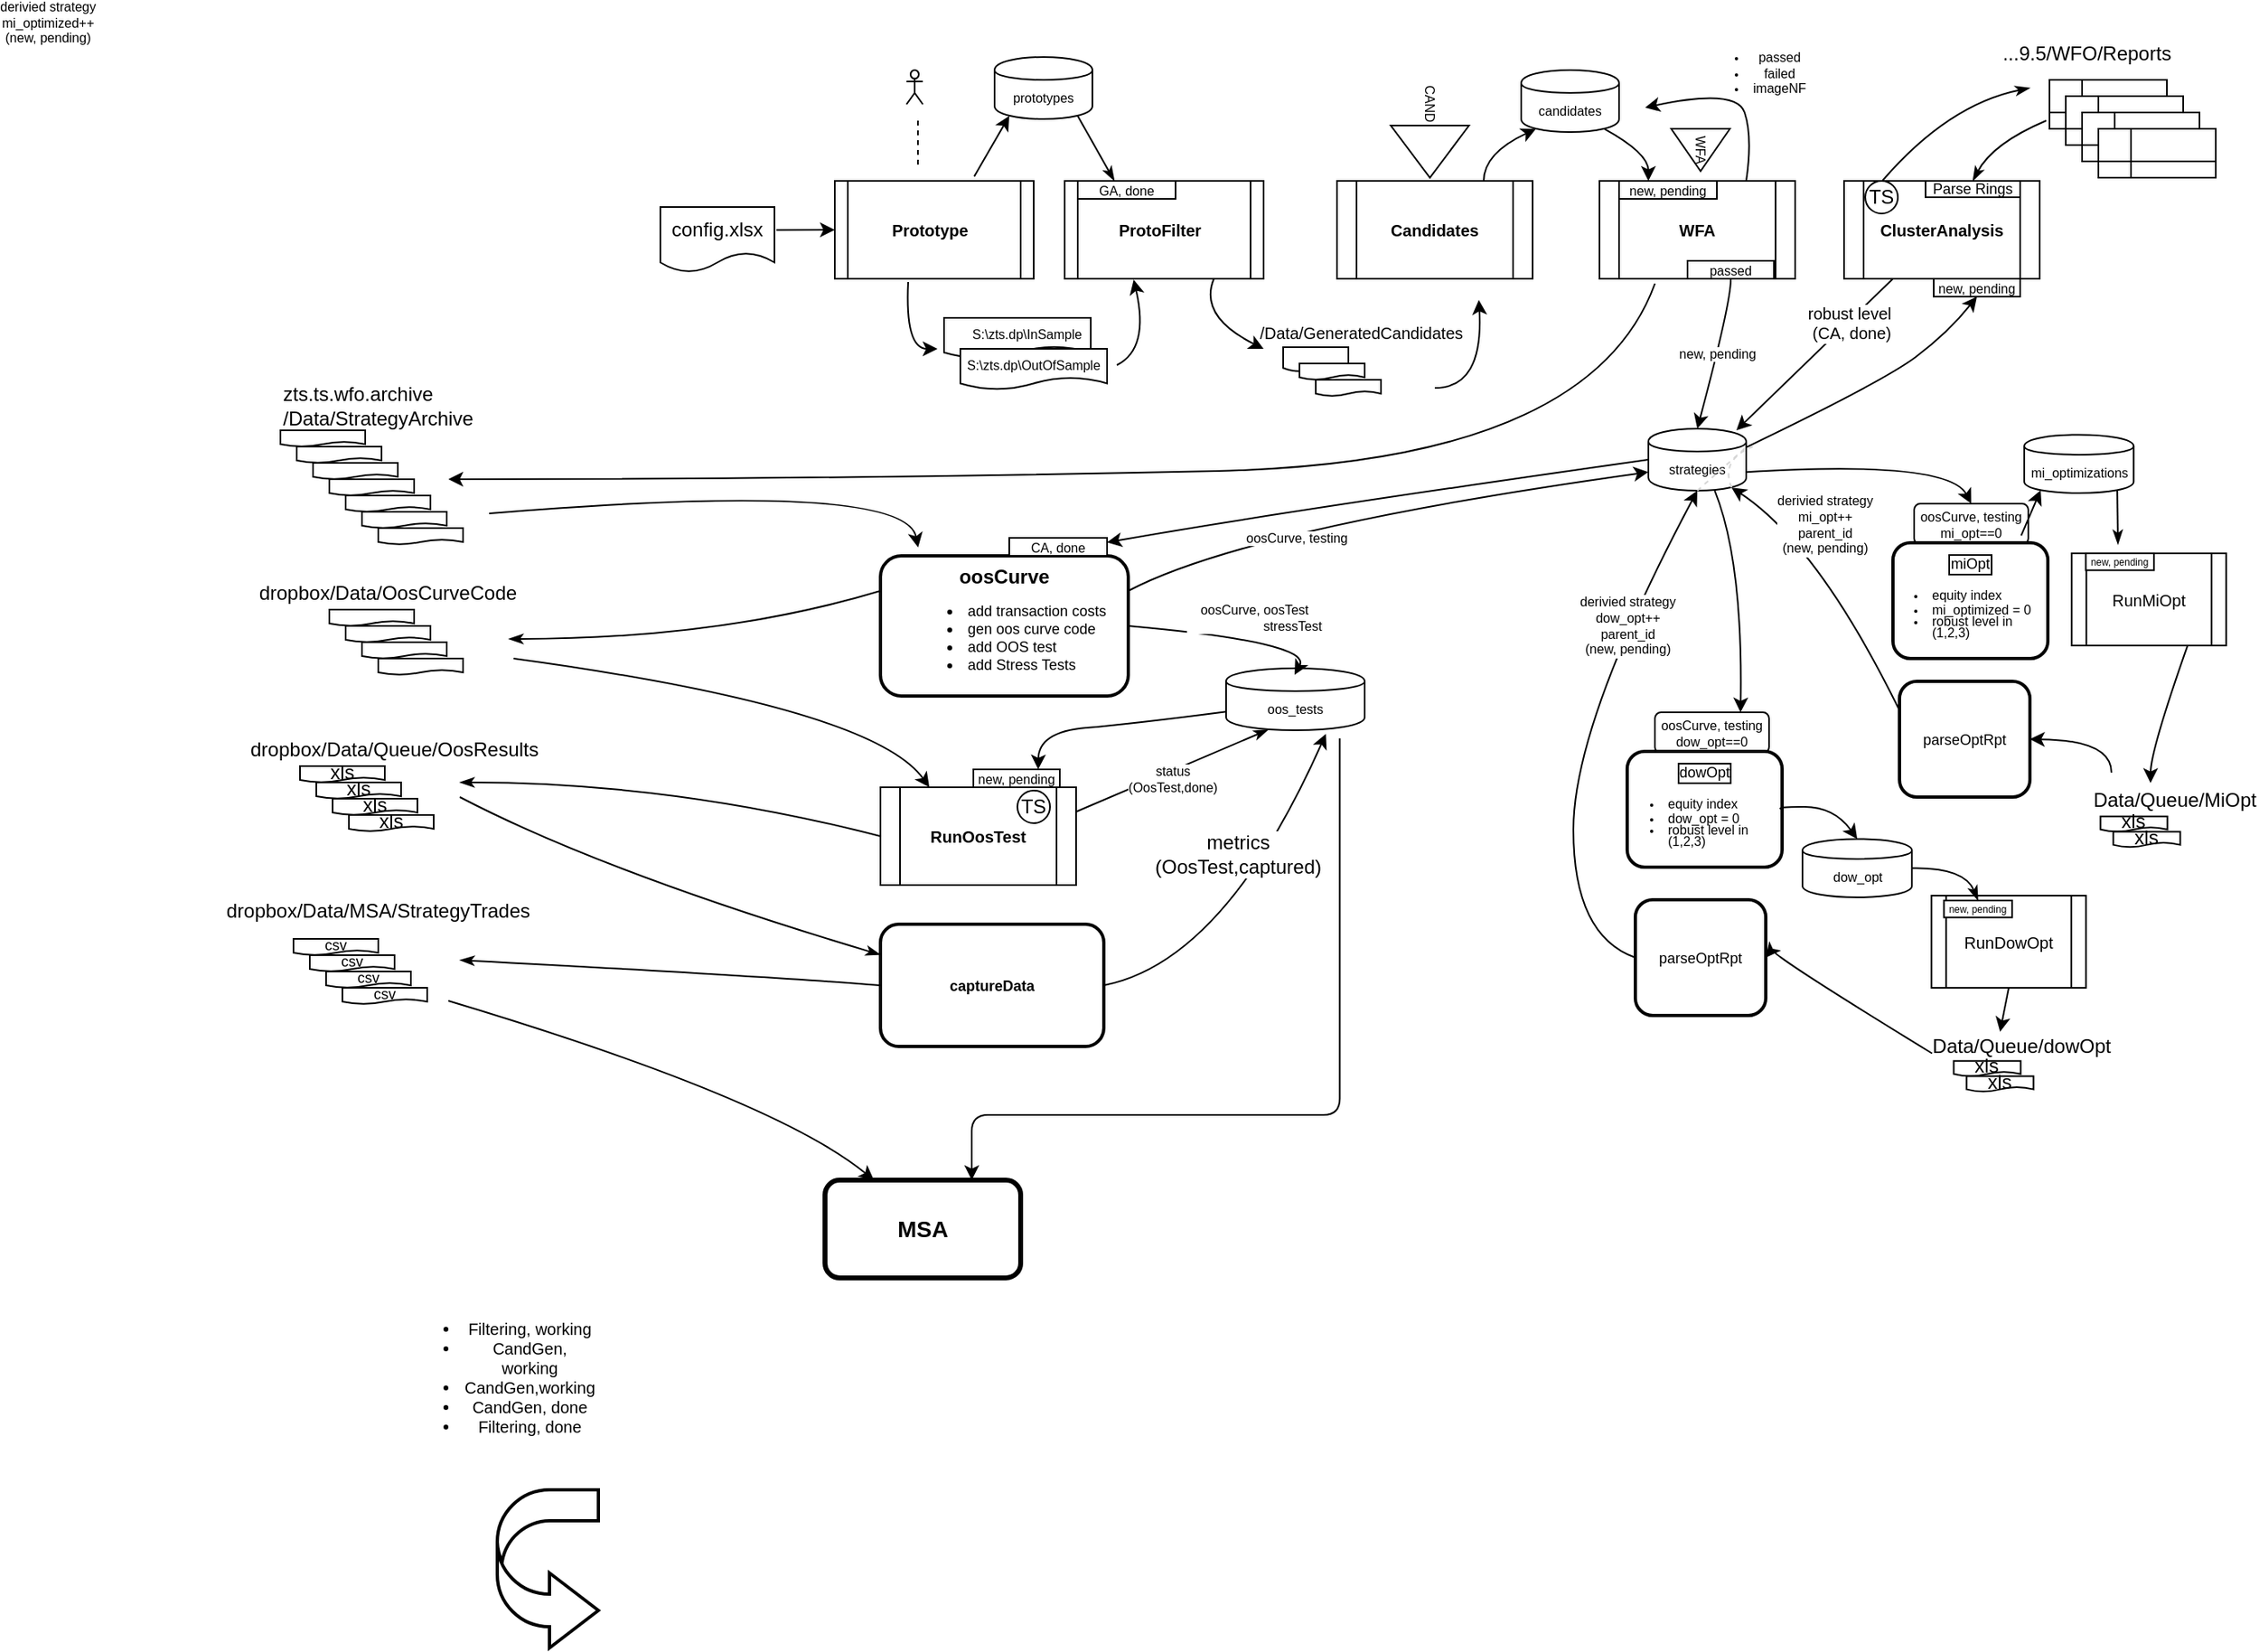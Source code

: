 <mxGraphModel dx="1964" dy="1485" grid="1" gridSize="10" guides="1" tooltips="1" connect="1" arrows="1" fold="1" page="1" pageScale="1" pageWidth="1100" pageHeight="850" background="#ffffff"><root><mxCell id="0"/><mxCell id="1" parent="0"/><mxCell id="248" value="oosCurve, testing&lt;div&gt;mi_opt==0&lt;/div&gt;" style="rounded=1;whiteSpace=wrap;html=1;fontSize=8;" parent="1" vertex="1"><mxGeometry x="899" y="295" width="70" height="25" as="geometry"/></mxCell><mxCell id="247" value="oosCurve, testing&lt;div&gt;dow_opt==0&lt;/div&gt;" style="rounded=1;whiteSpace=wrap;html=1;fontSize=8;" parent="1" vertex="1"><mxGeometry x="740" y="423" width="70" height="25" as="geometry"/></mxCell><mxCell id="218" value="dowOpt" style="rounded=1;whiteSpace=wrap;html=1;fontSize=9;spacingLeft=0;strokeWidth=2;verticalAlign=top;labelBorderColor=#000000;" parent="1" vertex="1"><mxGeometry x="723" y="447" width="95" height="71" as="geometry"/></mxCell><mxCell id="2" value="config.xlsx" style="shape=document;whiteSpace=wrap;html=1;boundedLbl=1;" parent="1" vertex="1"><mxGeometry x="130" y="113" width="70" height="40" as="geometry"/></mxCell><mxCell id="4" value="" style="endArrow=classic;startArrow=none;html=1;exitX=1.017;exitY=0.353;exitPerimeter=0;entryX=0;entryY=0.5;startFill=0;" parent="1" source="2" target="158" edge="1"><mxGeometry width="50" height="50" relative="1" as="geometry"><mxPoint x="139" y="148" as="sourcePoint"/><mxPoint x="247" y="117" as="targetPoint"/></mxGeometry></mxCell><mxCell id="7" value="&lt;span&gt;&lt;b&gt;ProtoFilter&lt;/b&gt;&lt;/span&gt;&lt;br&gt;" style="shape=process;whiteSpace=wrap;html=1;size=0.068;fontSize=10;spacing=2;spacingLeft=-7;" parent="1" vertex="1"><mxGeometry x="378" y="97" width="122" height="60" as="geometry"/></mxCell><mxCell id="9" value="" style="shape=document;whiteSpace=wrap;html=1;boundedLbl=1;" parent="1" vertex="1"><mxGeometry x="512" y="199" width="40" height="15" as="geometry"/></mxCell><mxCell id="10" value="" style="shape=document;whiteSpace=wrap;html=1;boundedLbl=1;" parent="1" vertex="1"><mxGeometry x="522" y="209" width="40" height="10" as="geometry"/></mxCell><mxCell id="11" value="" style="shape=document;whiteSpace=wrap;html=1;boundedLbl=1;" parent="1" vertex="1"><mxGeometry x="532" y="219" width="40" height="10" as="geometry"/></mxCell><mxCell id="15" value="&lt;b&gt;Candidates&lt;/b&gt;" style="shape=process;whiteSpace=wrap;html=1;fontSize=10;" parent="1" vertex="1"><mxGeometry x="545" y="97" width="120" height="60" as="geometry"/></mxCell><mxCell id="19" value="&lt;b&gt;WFA&lt;/b&gt;" style="shape=process;whiteSpace=wrap;html=1;fontSize=10;" parent="1" vertex="1"><mxGeometry x="706" y="97" width="120" height="60" as="geometry"/></mxCell><mxCell id="31" value="&lt;b&gt;ClusterAnalysis&lt;/b&gt;" style="shape=process;whiteSpace=wrap;html=1;fontSize=10;" parent="1" vertex="1"><mxGeometry x="856" y="97" width="120" height="60" as="geometry"/></mxCell><mxCell id="34" value="" style="curved=1;endArrow=classic;html=1;fontSize=10;exitX=0.25;exitY=1;verticalAlign=top;labelPosition=center;verticalLabelPosition=bottom;align=center;" parent="1" source="31" edge="1"><mxGeometry width="50" height="50" relative="1" as="geometry"><mxPoint x="470" y="460" as="sourcePoint"/><mxPoint x="790" y="250" as="targetPoint"/><Array as="points"/></mxGeometry></mxCell><mxCell id="35" value="robust level&lt;div&gt;(CA, done)&lt;/div&gt;" style="text;html=1;resizable=0;points=[];align=right;verticalAlign=bottom;labelBackgroundColor=#ffffff;fontSize=10;labelPosition=left;verticalLabelPosition=top;" parent="34" vertex="1" connectable="0"><mxGeometry x="-0.067" y="11" relative="1" as="geometry"><mxPoint x="37" y="-10" as="offset"/></mxGeometry></mxCell><mxCell id="40" value="&lt;div style=&quot;text-align: left&quot;&gt;&lt;span&gt;zts.ts.wfo.archive&lt;/span&gt;&lt;/div&gt;&lt;div style=&quot;text-align: left&quot;&gt;/Data/StrategyArchive&lt;/div&gt;" style="text;html=1;strokeColor=none;fillColor=none;align=center;verticalAlign=middle;whiteSpace=wrap;rounded=0;" parent="1" vertex="1"><mxGeometry x="-63" y="225" width="40" height="20" as="geometry"/></mxCell><mxCell id="41" value="" style="shape=document;whiteSpace=wrap;html=1;boundedLbl=1;" parent="1" vertex="1"><mxGeometry x="-103" y="250" width="52" height="10" as="geometry"/></mxCell><mxCell id="42" value="" style="shape=document;whiteSpace=wrap;html=1;boundedLbl=1;" parent="1" vertex="1"><mxGeometry x="-93" y="260" width="52" height="10" as="geometry"/></mxCell><mxCell id="43" value="" style="shape=document;whiteSpace=wrap;html=1;boundedLbl=1;" parent="1" vertex="1"><mxGeometry x="-83" y="270" width="52" height="10" as="geometry"/></mxCell><mxCell id="44" value="" style="shape=document;whiteSpace=wrap;html=1;boundedLbl=1;" parent="1" vertex="1"><mxGeometry x="-73" y="280" width="52" height="10" as="geometry"/></mxCell><mxCell id="45" value="" style="shape=document;whiteSpace=wrap;html=1;boundedLbl=1;" parent="1" vertex="1"><mxGeometry x="-63" y="290" width="52" height="10" as="geometry"/></mxCell><mxCell id="46" value="" style="shape=document;whiteSpace=wrap;html=1;boundedLbl=1;" parent="1" vertex="1"><mxGeometry x="-53" y="300" width="52" height="10" as="geometry"/></mxCell><mxCell id="47" value="" style="shape=document;whiteSpace=wrap;html=1;boundedLbl=1;" parent="1" vertex="1"><mxGeometry x="-43" y="310" width="52" height="10" as="geometry"/></mxCell><mxCell id="52" value="TS" style="ellipse;whiteSpace=wrap;html=1;aspect=fixed;" parent="1" vertex="1"><mxGeometry x="869" y="97" width="20" height="20" as="geometry"/></mxCell><mxCell id="53" value="...9.5/WFO/Reports" style="text;html=1;strokeColor=none;fillColor=none;align=center;verticalAlign=middle;whiteSpace=wrap;rounded=0;" parent="1" vertex="1"><mxGeometry x="985" y="9" width="40" height="20" as="geometry"/></mxCell><mxCell id="54" value="" style="shape=internalStorage;whiteSpace=wrap;html=1;" parent="1" vertex="1"><mxGeometry x="982" y="35" width="72" height="30" as="geometry"/></mxCell><mxCell id="55" value="" style="shape=internalStorage;whiteSpace=wrap;html=1;" parent="1" vertex="1"><mxGeometry x="992" y="45" width="72" height="30" as="geometry"/></mxCell><mxCell id="56" value="" style="shape=internalStorage;whiteSpace=wrap;html=1;" parent="1" vertex="1"><mxGeometry x="1002" y="55" width="72" height="30" as="geometry"/></mxCell><mxCell id="57" value="" style="shape=internalStorage;whiteSpace=wrap;html=1;" parent="1" vertex="1"><mxGeometry x="1012" y="65" width="72" height="30" as="geometry"/></mxCell><mxCell id="58" value="" style="curved=1;endArrow=classicThin;html=1;endFill=1;entryX=0.5;entryY=0;" parent="1" target="60" edge="1"><mxGeometry width="50" height="50" relative="1" as="geometry"><mxPoint x="980" y="60" as="sourcePoint"/><mxPoint x="957" y="44" as="targetPoint"/><Array as="points"><mxPoint x="947" y="74"/></Array></mxGeometry></mxCell><mxCell id="60" value="Parse Rings" style="rounded=0;whiteSpace=wrap;html=1;fontSize=9;" parent="1" vertex="1"><mxGeometry x="906" y="97" width="58" height="10" as="geometry"/></mxCell><mxCell id="61" value="" style="curved=1;endArrow=none;html=1;startArrow=classicThin;startFill=1;endFill=0;entryX=0.197;entryY=-0.004;entryPerimeter=0;" parent="1" target="31" edge="1"><mxGeometry width="50" height="50" relative="1" as="geometry"><mxPoint x="970" y="40" as="sourcePoint"/><mxPoint x="879" y="90" as="targetPoint"/><Array as="points"><mxPoint x="920" y="50"/></Array></mxGeometry></mxCell><mxCell id="62" value="&lt;b&gt;&lt;font style=&quot;font-size: 12px&quot;&gt;oosCurve&lt;/font&gt;&lt;/b&gt;&lt;div&gt;&lt;ul&gt;&lt;li style=&quot;text-align: left&quot;&gt;add transaction costs&lt;br&gt;&lt;/li&gt;&lt;li style=&quot;text-align: left&quot;&gt;gen oos curve code&lt;br&gt;&lt;/li&gt;&lt;li style=&quot;text-align: left&quot;&gt;add OOS test&lt;/li&gt;&lt;li style=&quot;text-align: left&quot;&gt;add Stress Tests&lt;/li&gt;&lt;/ul&gt;&lt;/div&gt;" style="rounded=1;whiteSpace=wrap;html=1;fontSize=9;spacingLeft=0;strokeWidth=2;" parent="1" vertex="1"><mxGeometry x="265" y="327" width="152" height="86" as="geometry"/></mxCell><mxCell id="65" value="dropbox/Data/OosCurveCode" style="text;html=1;strokeColor=none;fillColor=none;align=center;verticalAlign=middle;whiteSpace=wrap;rounded=0;" parent="1" vertex="1"><mxGeometry x="-57" y="340" width="40" height="20" as="geometry"/></mxCell><mxCell id="66" value="" style="shape=document;whiteSpace=wrap;html=1;boundedLbl=1;" parent="1" vertex="1"><mxGeometry x="-73" y="360" width="52" height="10" as="geometry"/></mxCell><mxCell id="67" value="" style="shape=document;whiteSpace=wrap;html=1;boundedLbl=1;" parent="1" vertex="1"><mxGeometry x="-63" y="370" width="52" height="10" as="geometry"/></mxCell><mxCell id="68" value="" style="shape=document;whiteSpace=wrap;html=1;boundedLbl=1;" parent="1" vertex="1"><mxGeometry x="-53" y="380" width="52" height="10" as="geometry"/></mxCell><mxCell id="69" value="" style="shape=document;whiteSpace=wrap;html=1;boundedLbl=1;" parent="1" vertex="1"><mxGeometry x="-43" y="390" width="52" height="10" as="geometry"/></mxCell><mxCell id="72" value="" style="curved=1;endArrow=none;html=1;fontSize=9;entryX=0;entryY=0.25;startArrow=classicThin;startFill=1;endFill=0;" parent="1" target="62" edge="1"><mxGeometry width="50" height="50" relative="1" as="geometry"><mxPoint x="37" y="378" as="sourcePoint"/><mxPoint x="237" y="425" as="targetPoint"/><Array as="points"><mxPoint x="167" y="378"/></Array></mxGeometry></mxCell><mxCell id="79" value="&lt;b&gt;RunOosTest&lt;/b&gt;" style="shape=process;whiteSpace=wrap;html=1;fontSize=10;" parent="1" vertex="1"><mxGeometry x="265" y="469" width="120" height="60" as="geometry"/></mxCell><mxCell id="82" value="" style="curved=1;endArrow=classic;html=1;entryX=0.75;entryY=0;exitX=0;exitY=0.7;" parent="1" source="184" target="187" edge="1"><mxGeometry width="50" height="50" relative="1" as="geometry"><mxPoint x="274" y="522" as="sourcePoint"/><mxPoint x="196" y="546" as="targetPoint"/><Array as="points"><mxPoint x="420" y="430"/><mxPoint x="362" y="435"/></Array></mxGeometry></mxCell><mxCell id="83" value="" style="curved=1;endArrow=none;html=1;entryX=1;entryY=0.25;exitX=0.305;exitY=0.99;exitPerimeter=0;endFill=0;startArrow=classicThin;startFill=1;" parent="1" source="184" target="79" edge="1"><mxGeometry width="50" height="50" relative="1" as="geometry"><mxPoint x="222" y="423" as="sourcePoint"/><mxPoint x="358" y="522" as="targetPoint"/><Array as="points"/></mxGeometry></mxCell><mxCell id="85" value="status&lt;div&gt;(OosTest,done)&lt;/div&gt;" style="text;html=1;resizable=0;points=[];align=center;verticalAlign=middle;labelBackgroundColor=#ffffff;fontSize=8;" parent="83" vertex="1" connectable="0"><mxGeometry x="-0.024" y="12" relative="1" as="geometry"><mxPoint x="-6" y="-5" as="offset"/></mxGeometry></mxCell><mxCell id="86" value="dropbox/Data/Queue/OosResults" style="text;html=1;strokeColor=none;fillColor=none;align=center;verticalAlign=middle;whiteSpace=wrap;rounded=0;" parent="1" vertex="1"><mxGeometry x="-53" y="436" width="40" height="20" as="geometry"/></mxCell><mxCell id="87" value="xls" style="shape=document;whiteSpace=wrap;html=1;boundedLbl=1;" parent="1" vertex="1"><mxGeometry x="-91" y="456" width="52" height="10" as="geometry"/></mxCell><mxCell id="88" value="xls" style="shape=document;whiteSpace=wrap;html=1;boundedLbl=1;" parent="1" vertex="1"><mxGeometry x="-81" y="466" width="52" height="10" as="geometry"/></mxCell><mxCell id="89" value="xls" style="shape=document;whiteSpace=wrap;html=1;boundedLbl=1;" parent="1" vertex="1"><mxGeometry x="-71" y="476" width="52" height="10" as="geometry"/></mxCell><mxCell id="90" value="xls" style="shape=document;whiteSpace=wrap;html=1;boundedLbl=1;" parent="1" vertex="1"><mxGeometry x="-61" y="486" width="52" height="10" as="geometry"/></mxCell><mxCell id="94" value="" style="curved=1;endArrow=none;html=1;fontSize=9;startArrow=classicThin;startFill=1;endFill=0;entryX=0;entryY=0.5;" parent="1" target="79" edge="1"><mxGeometry width="50" height="50" relative="1" as="geometry"><mxPoint x="7" y="466" as="sourcePoint"/><mxPoint x="367" y="501" as="targetPoint"/><Array as="points"><mxPoint x="137" y="466"/></Array></mxGeometry></mxCell><mxCell id="95" value="&lt;b&gt;captureData&lt;/b&gt;" style="rounded=1;whiteSpace=wrap;html=1;fontSize=9;spacingLeft=0;strokeWidth=2;" parent="1" vertex="1"><mxGeometry x="265" y="553" width="137" height="75" as="geometry"/></mxCell><mxCell id="96" value="dropbox/Data/MSA/StrategyTrades" style="text;html=1;strokeColor=none;fillColor=none;align=center;verticalAlign=middle;whiteSpace=wrap;rounded=0;" parent="1" vertex="1"><mxGeometry x="-63" y="535" width="40" height="20" as="geometry"/></mxCell><mxCell id="97" value="csv" style="shape=document;whiteSpace=wrap;html=1;boundedLbl=1;fontSize=9;" parent="1" vertex="1"><mxGeometry x="-95" y="562" width="52" height="10" as="geometry"/></mxCell><mxCell id="98" value="csv" style="shape=document;whiteSpace=wrap;html=1;boundedLbl=1;fontSize=9;" parent="1" vertex="1"><mxGeometry x="-85" y="572" width="52" height="10" as="geometry"/></mxCell><mxCell id="99" value="csv" style="shape=document;whiteSpace=wrap;html=1;boundedLbl=1;fontSize=9;" parent="1" vertex="1"><mxGeometry x="-75" y="582" width="52" height="10" as="geometry"/></mxCell><mxCell id="100" value="csv" style="shape=document;whiteSpace=wrap;html=1;boundedLbl=1;fontSize=9;" parent="1" vertex="1"><mxGeometry x="-65" y="592" width="52" height="10" as="geometry"/></mxCell><mxCell id="101" value="" style="curved=1;endArrow=none;html=1;fontSize=9;entryX=0;entryY=0.5;startArrow=classicThin;startFill=1;endFill=0;" parent="1" target="95" edge="1"><mxGeometry width="50" height="50" relative="1" as="geometry"><mxPoint x="7" y="575" as="sourcePoint"/><mxPoint x="321" y="724" as="targetPoint"/><Array as="points"><mxPoint x="197" y="585"/></Array></mxGeometry></mxCell><mxCell id="102" value="" style="curved=1;endArrow=classicThin;html=1;fontSize=9;startArrow=none;startFill=0;endFill=1;entryX=0;entryY=0.25;" parent="1" target="95" edge="1"><mxGeometry width="50" height="50" relative="1" as="geometry"><mxPoint x="7" y="475" as="sourcePoint"/><mxPoint x="357" y="575" as="targetPoint"/><Array as="points"><mxPoint x="95" y="521"/></Array></mxGeometry></mxCell><mxCell id="103" value="" style="curved=1;endArrow=classic;html=1;entryX=0.72;entryY=1.06;exitX=1;exitY=0.5;entryPerimeter=0;" parent="1" source="95" target="184" edge="1"><mxGeometry width="50" height="50" relative="1" as="geometry"><mxPoint x="394" y="626" as="sourcePoint"/><mxPoint x="377" y="502" as="targetPoint"/><Array as="points"><mxPoint x="476" y="576"/></Array></mxGeometry></mxCell><mxCell id="104" value="metrics&lt;div&gt;(OosTest,captured)&lt;/div&gt;" style="text;html=1;resizable=0;points=[];align=center;verticalAlign=middle;labelBackgroundColor=#ffffff;" parent="103" vertex="1" connectable="0"><mxGeometry x="-0.024" y="12" relative="1" as="geometry"><mxPoint x="4" y="-28" as="offset"/></mxGeometry></mxCell><mxCell id="115" value="" style="shape=document;whiteSpace=wrap;html=1;boundedLbl=1;" parent="1" vertex="1"><mxGeometry x="304" y="181" width="90" height="25" as="geometry"/></mxCell><mxCell id="106" value="S:\zts.dp\InSample" style="text;html=1;strokeColor=none;fillColor=none;align=center;verticalAlign=middle;whiteSpace=wrap;rounded=0;fontSize=8;" parent="1" vertex="1"><mxGeometry x="335" y="181" width="40" height="20" as="geometry"/></mxCell><mxCell id="117" value="" style="shape=document;whiteSpace=wrap;html=1;boundedLbl=1;" parent="1" vertex="1"><mxGeometry x="314" y="200" width="90" height="25" as="geometry"/></mxCell><mxCell id="107" value="S:\zts.dp\OutOfSample" style="text;html=1;strokeColor=none;fillColor=none;align=center;verticalAlign=middle;whiteSpace=wrap;rounded=0;fontSize=8;" parent="1" vertex="1"><mxGeometry x="339" y="200" width="40" height="20" as="geometry"/></mxCell><mxCell id="118" value="" style="curved=1;endArrow=classic;html=1;fontSize=8;exitX=0.5;exitY=1;" parent="1" edge="1"><mxGeometry width="50" height="50" relative="1" as="geometry"><mxPoint x="282" y="159" as="sourcePoint"/><mxPoint x="300" y="200" as="targetPoint"/><Array as="points"><mxPoint x="280" y="200"/></Array></mxGeometry></mxCell><mxCell id="119" value="" style="curved=1;endArrow=classic;html=1;fontSize=8;entryX=0.347;entryY=1.009;entryPerimeter=0;" parent="1" target="7" edge="1"><mxGeometry width="50" height="50" relative="1" as="geometry"><mxPoint x="410" y="210" as="sourcePoint"/><mxPoint x="440" y="180" as="targetPoint"/><Array as="points"><mxPoint x="430" y="200"/></Array></mxGeometry></mxCell><mxCell id="121" value="" style="shape=umlActor;verticalLabelPosition=bottom;labelBackgroundColor=#ffffff;verticalAlign=top;html=1;fontSize=8;" parent="1" vertex="1"><mxGeometry x="281" y="29" width="10" height="21" as="geometry"/></mxCell><mxCell id="134" value="" style="endArrow=none;dashed=1;html=1;fontSize=8;entryX=0.5;entryY=0;" parent="1" edge="1"><mxGeometry width="50" height="50" relative="1" as="geometry"><mxPoint x="288" y="60" as="sourcePoint"/><mxPoint x="288" y="88" as="targetPoint"/></mxGeometry></mxCell><mxCell id="140" value="/Data/GeneratedCandidates" style="text;html=1;strokeColor=none;fillColor=none;align=center;verticalAlign=bottom;whiteSpace=wrap;rounded=0;fontSize=10;" parent="1" vertex="1"><mxGeometry x="540" y="179" width="40" height="20" as="geometry"/></mxCell><mxCell id="149" value="" style="curved=1;endArrow=classic;html=1;fontSize=8;exitX=0.75;exitY=1;" parent="1" source="7" edge="1"><mxGeometry width="50" height="50" relative="1" as="geometry"><mxPoint x="692" y="198" as="sourcePoint"/><mxPoint x="500" y="200" as="targetPoint"/><Array as="points"><mxPoint x="460" y="180"/></Array></mxGeometry></mxCell><mxCell id="150" value="" style="curved=1;endArrow=classic;html=1;fontSize=8;entryX=0.25;entryY=1;" parent="1" edge="1"><mxGeometry width="50" height="50" relative="1" as="geometry"><mxPoint x="605" y="224" as="sourcePoint"/><mxPoint x="632" y="170" as="targetPoint"/><Array as="points"><mxPoint x="635" y="224"/></Array></mxGeometry></mxCell><mxCell id="137" value="CAND" style="triangle;whiteSpace=wrap;html=1;fontSize=8;rotation=90;labelPosition=left;verticalLabelPosition=middle;align=right;verticalAlign=middle;direction=east;" parent="1" vertex="1"><mxGeometry x="586" y="55" width="32" height="48" as="geometry"/></mxCell><mxCell id="156" value="" style="curved=1;endArrow=classic;html=1;fontSize=10;entryX=0.15;entryY=0.95;exitX=0.701;exitY=-0.046;exitPerimeter=0;entryPerimeter=0;" parent="1" source="158" target="170" edge="1"><mxGeometry width="50" height="50" relative="1" as="geometry"><mxPoint x="298" y="94" as="sourcePoint"/><mxPoint x="335" y="69" as="targetPoint"/><Array as="points"/></mxGeometry></mxCell><mxCell id="157" value="&lt;ul&gt;&lt;li&gt;Filtering, working&lt;/li&gt;&lt;li&gt;CandGen, working&lt;/li&gt;&lt;li&gt;CandGen,working&lt;/li&gt;&lt;li&gt;CandGen, done&lt;/li&gt;&lt;li&gt;Filtering, done&lt;/li&gt;&lt;/ul&gt;" style="text;html=1;strokeColor=none;fillColor=none;align=center;verticalAlign=middle;whiteSpace=wrap;rounded=0;fontSize=10;" parent="1" vertex="1"><mxGeometry x="10" y="821" width="40" height="20" as="geometry"/></mxCell><mxCell id="158" value="&lt;span&gt;&lt;b&gt;Prototype&lt;/b&gt;&lt;/span&gt;&lt;br&gt;" style="shape=process;whiteSpace=wrap;html=1;size=0.068;fontSize=10;spacing=2;spacingLeft=-7;" parent="1" vertex="1"><mxGeometry x="237" y="97" width="122" height="60" as="geometry"/></mxCell><mxCell id="159" value="" style="endArrow=classicThin;html=1;fontSize=10;entryX=0.25;entryY=0;exitX=0.85;exitY=0.95;endFill=1;exitPerimeter=0;" parent="1" source="170" target="7" edge="1"><mxGeometry width="50" height="50" relative="1" as="geometry"><mxPoint x="404" y="69" as="sourcePoint"/><mxPoint x="70" y="170" as="targetPoint"/></mxGeometry></mxCell><mxCell id="160" value="WFA" style="triangle;html=1;fontSize=8;rotation=90;whiteSpace=wrap;verticalAlign=middle;direction=east;" parent="1" vertex="1"><mxGeometry x="755" y="60" width="26" height="36" as="geometry"/></mxCell><mxCell id="162" style="edgeStyle=orthogonalEdgeStyle;rounded=0;html=1;exitX=0;exitY=0.5;entryX=0;entryY=0.5;endArrow=classicThin;endFill=1;jettySize=auto;orthogonalLoop=1;fontSize=10;" parent="1" source="137" target="137" edge="1"><mxGeometry relative="1" as="geometry"/></mxCell><mxCell id="163" value="" style="curved=1;endArrow=classic;html=1;fontSize=10;exitX=0.75;exitY=0;entryX=0.15;entryY=0.95;entryPerimeter=0;" parent="1" source="15" target="172" edge="1"><mxGeometry width="50" height="50" relative="1" as="geometry"><mxPoint x="720" y="270" as="sourcePoint"/><mxPoint x="655" y="72" as="targetPoint"/><Array as="points"><mxPoint x="635" y="80"/></Array></mxGeometry></mxCell><mxCell id="164" value="" style="curved=1;endArrow=classic;html=1;fontSize=10;entryX=0.25;entryY=0;exitX=0.85;exitY=0.95;exitPerimeter=0;" parent="1" source="172" target="19" edge="1"><mxGeometry width="50" height="50" relative="1" as="geometry"><mxPoint x="721" y="72" as="sourcePoint"/><mxPoint x="720" y="220" as="targetPoint"/><Array as="points"><mxPoint x="736" y="80"/></Array></mxGeometry></mxCell><mxCell id="165" value="new, pending" style="rounded=0;whiteSpace=wrap;html=1;fontSize=8;" parent="1" vertex="1"><mxGeometry x="718" y="97" width="60" height="11" as="geometry"/></mxCell><mxCell id="166" value="" style="curved=1;endArrow=classic;html=1;exitX=0.75;exitY=0;entryX=1;entryY=0.5;textOpacity=0;" parent="1" source="19" edge="1"><mxGeometry width="50" height="50" relative="1" as="geometry"><mxPoint x="880" y="120" as="sourcePoint"/><mxPoint x="734" y="52" as="targetPoint"/><Array as="points"><mxPoint x="800" y="70"/><mxPoint x="790" y="40"/></Array></mxGeometry></mxCell><mxCell id="167" value="&lt;ul&gt;&lt;li&gt;passed&lt;br&gt;&lt;/li&gt;&lt;li&gt;failed&lt;br&gt;&lt;/li&gt;&lt;li&gt;imageNF&lt;br&gt;&lt;/li&gt;&lt;/ul&gt;" style="text;html=1;resizable=0;points=[];align=center;verticalAlign=bottom;labelBackgroundColor=none;fontSize=8;spacingLeft=-1;" parent="166" vertex="1" connectable="0"><mxGeometry x="-0.276" y="-1" relative="1" as="geometry"><mxPoint as="offset"/></mxGeometry></mxCell><mxCell id="170" value="prototypes" style="shape=cylinder;whiteSpace=wrap;html=1;boundedLbl=1;labelBackgroundColor=none;fontSize=8;" parent="1" vertex="1"><mxGeometry x="335" y="21" width="60" height="38" as="geometry"/></mxCell><mxCell id="171" value="GA, done" style="rounded=0;whiteSpace=wrap;html=1;fontSize=8;" parent="1" vertex="1"><mxGeometry x="386" y="97" width="60" height="11" as="geometry"/></mxCell><mxCell id="172" value="candidates" style="shape=cylinder;whiteSpace=wrap;html=1;boundedLbl=1;labelBackgroundColor=none;fontSize=8;" parent="1" vertex="1"><mxGeometry x="658" y="29" width="60" height="38" as="geometry"/></mxCell><mxCell id="173" value="strategies" style="shape=cylinder;whiteSpace=wrap;html=1;boundedLbl=1;labelBackgroundColor=none;fontSize=8;" parent="1" vertex="1"><mxGeometry x="736" y="249" width="60" height="38" as="geometry"/></mxCell><mxCell id="174" value="new, pending" style="rounded=0;whiteSpace=wrap;html=1;fontSize=8;" parent="1" vertex="1"><mxGeometry x="911" y="157" width="53" height="11" as="geometry"/></mxCell><mxCell id="176" value="" style="curved=1;endArrow=classic;html=1;fontSize=8;exitX=0;exitY=0.5;entryX=1;entryY=0.25;" parent="1" source="173" target="244" edge="1"><mxGeometry width="50" height="50" relative="1" as="geometry"><mxPoint x="631" y="274" as="sourcePoint"/><mxPoint x="795" y="298" as="targetPoint"/><Array as="points"><mxPoint x="510" y="300"/></Array></mxGeometry></mxCell><mxCell id="184" value="oos_tests" style="shape=cylinder;whiteSpace=wrap;html=1;boundedLbl=1;labelBackgroundColor=none;fontSize=8;" parent="1" vertex="1"><mxGeometry x="477" y="396" width="85" height="38" as="geometry"/></mxCell><mxCell id="185" value="" style="curved=1;endArrow=classic;html=1;fontSize=8;exitX=1;exitY=0.25;entryX=0;entryY=0.7;" parent="1" source="62" target="173" edge="1"><mxGeometry width="50" height="50" relative="1" as="geometry"><mxPoint x="82" y="503" as="sourcePoint"/><mxPoint x="530" y="400" as="targetPoint"/><Array as="points"><mxPoint x="490" y="310"/></Array></mxGeometry></mxCell><mxCell id="245" value="oosCurve, testing" style="text;html=1;resizable=0;points=[];align=center;verticalAlign=middle;labelBackgroundColor=#ffffff;fontSize=8;" parent="185" vertex="1" connectable="0"><mxGeometry x="-0.207" y="-4" relative="1" as="geometry"><mxPoint x="-19" y="9" as="offset"/></mxGeometry></mxCell><mxCell id="187" value="new, pending" style="rounded=0;whiteSpace=wrap;html=1;fontSize=8;" parent="1" vertex="1"><mxGeometry x="322" y="458" width="53" height="11" as="geometry"/></mxCell><mxCell id="188" style="edgeStyle=orthogonalEdgeStyle;rounded=0;html=1;exitX=0.5;exitY=0;entryX=0.5;entryY=0;startArrow=classicThin;startFill=1;endArrow=none;endFill=0;jettySize=auto;orthogonalLoop=1;fontSize=8;" parent="1" edge="1"><mxGeometry relative="1" as="geometry"><mxPoint x="1013" y="101" as="sourcePoint"/><mxPoint x="1013" y="101" as="targetPoint"/></mxGeometry></mxCell><mxCell id="193" value="" style="curved=1;endArrow=classic;html=1;fontSize=8;entryX=0.5;entryY=1;exitX=1;exitY=0.3;" parent="1" source="173" target="174" edge="1"><mxGeometry width="50" height="50" relative="1" as="geometry"><mxPoint x="859" y="586" as="sourcePoint"/><mxPoint x="909" y="536" as="targetPoint"/><Array as="points"><mxPoint x="880" y="220"/><mxPoint x="920" y="190"/></Array></mxGeometry></mxCell><mxCell id="197" value="" style="curved=1;endArrow=classic;html=1;fontSize=8;entryX=0.85;entryY=0.95;exitX=0;exitY=0.25;entryPerimeter=0;" parent="1" source="199" target="173" edge="1"><mxGeometry width="50" height="50" relative="1" as="geometry"><mxPoint x="710" y="450" as="sourcePoint"/><mxPoint x="760" y="400" as="targetPoint"/><Array as="points"><mxPoint x="840" y="320"/></Array></mxGeometry></mxCell><mxCell id="198" value="derivied strategy&lt;div&gt;mi_opt++&lt;/div&gt;&lt;div&gt;parent_id&lt;/div&gt;&lt;div&gt;(new, pending)&lt;/div&gt;" style="text;html=1;resizable=0;points=[];align=center;verticalAlign=middle;labelBackgroundColor=#ffffff;fontSize=8;" parent="197" vertex="1" connectable="0"><mxGeometry x="-0.341" y="-30" relative="1" as="geometry"><mxPoint x="-47" y="-48" as="offset"/></mxGeometry></mxCell><mxCell id="210" value="" style="curved=1;endArrow=classic;html=1;" parent="1" edge="1"><mxGeometry width="50" height="50" relative="1" as="geometry"><mxPoint x="740" y="160" as="sourcePoint"/><mxPoint y="280" as="targetPoint"/><Array as="points"><mxPoint x="700" y="270"/><mxPoint x="240" y="280"/></Array></mxGeometry></mxCell><mxCell id="211" value="" style="curved=1;endArrow=classic;html=1;entryX=0.152;entryY=-0.06;entryPerimeter=0;" parent="1" target="62" edge="1"><mxGeometry width="50" height="50" relative="1" as="geometry"><mxPoint x="25" y="301" as="sourcePoint"/><mxPoint x="395" y="321" as="targetPoint"/><Array as="points"><mxPoint x="280" y="280"/></Array></mxGeometry></mxCell><mxCell id="212" value="MSA" style="rounded=1;whiteSpace=wrap;html=1;strokeWidth=3;fontStyle=1;fontSize=14;" parent="1" vertex="1"><mxGeometry x="231" y="710" width="120" height="60" as="geometry"/></mxCell><mxCell id="213" value="" style="curved=1;endArrow=classic;html=1;fontSize=14;entryX=0.25;entryY=0;" parent="1" target="212" edge="1"><mxGeometry width="50" height="50" relative="1" as="geometry"><mxPoint y="600" as="sourcePoint"/><mxPoint x="240" y="610" as="targetPoint"/><Array as="points"><mxPoint x="200" y="660"/></Array></mxGeometry></mxCell><mxCell id="214" value="" style="edgeStyle=elbowEdgeStyle;elbow=vertical;endArrow=classic;html=1;fontSize=14;exitX=0.82;exitY=1.132;exitPerimeter=0;entryX=0.75;entryY=0;" parent="1" source="184" target="212" edge="1"><mxGeometry width="50" height="50" relative="1" as="geometry"><mxPoint x="350" y="660" as="sourcePoint"/><mxPoint x="400" y="610" as="targetPoint"/><Array as="points"><mxPoint x="490" y="670"/></Array></mxGeometry></mxCell><mxCell id="215" value="" style="shape=mxgraph.arrows.u_turn_right_arrow;whiteSpace=wrap;html=1;fillColor=#ffffff;strokeColor=#000000;strokeWidth=2;fontSize=14;" parent="1" vertex="1"><mxGeometry x="30" y="900" width="62" height="97" as="geometry"/></mxCell><mxCell id="74" value="miOpt" style="rounded=1;whiteSpace=wrap;html=1;fontSize=9;spacingLeft=0;strokeWidth=2;verticalAlign=top;labelBorderColor=#000000;" parent="1" vertex="1"><mxGeometry x="886" y="319" width="95" height="71" as="geometry"/></mxCell><mxCell id="81" value="RunMiOpt" style="shape=process;whiteSpace=wrap;html=1;fontSize=10;" parent="1" vertex="1"><mxGeometry x="995.632" y="325.452" width="94.737" height="56.584" as="geometry"/></mxCell><mxCell id="178" value="mi_optimizations" style="shape=cylinder;whiteSpace=wrap;html=1;boundedLbl=1;labelBackgroundColor=none;fontSize=8;" parent="1" vertex="1"><mxGeometry x="966.526" y="252.698" width="67.105" height="35.836" as="geometry"/></mxCell><mxCell id="180" value="new, pending" style="rounded=0;whiteSpace=wrap;html=1;fontSize=6;" parent="1" vertex="1"><mxGeometry x="1004.263" y="325.452" width="41.842" height="10.374" as="geometry"/></mxCell><mxCell id="181" value="" style="curved=1;endArrow=classic;html=1;fontSize=8;exitX=0.828;exitY=-0.063;entryX=0.15;entryY=0.95;exitPerimeter=0;entryPerimeter=0;" parent="1" source="74" target="178" edge="1"><mxGeometry width="50" height="50" relative="1" as="geometry"><mxPoint x="1005.368" y="337.861" as="sourcePoint"/><mxPoint x="1044.842" y="290.708" as="targetPoint"/><Array as="points"/></mxGeometry></mxCell><mxCell id="196" value="&lt;p&gt;&lt;/p&gt;&lt;ul&gt;&lt;li style=&quot;text-align: left&quot;&gt;equity index&lt;/li&gt;&lt;li style=&quot;text-align: left ; line-height: 90%&quot;&gt;mi_optimized = 0&lt;/li&gt;&lt;li style=&quot;text-align: left ; line-height: 90%&quot;&gt;robust level in (1,2,3)&lt;/li&gt;&lt;/ul&gt;&lt;p&gt;&lt;/p&gt;" style="text;html=1;strokeColor=none;fillColor=none;align=left;verticalAlign=top;whiteSpace=wrap;rounded=0;labelBackgroundColor=none;fontSize=8;" parent="1" vertex="1"><mxGeometry x="868" y="332.203" width="107.368" height="48.096" as="geometry"/></mxCell><mxCell id="199" value="parseOptRpt" style="rounded=1;whiteSpace=wrap;html=1;fontSize=9;spacingLeft=0;strokeWidth=2;" parent="1" vertex="1"><mxGeometry x="890" y="404" width="80" height="71" as="geometry"/></mxCell><mxCell id="201" value="" style="curved=1;endArrow=none;html=1;fontSize=8;endFill=0;startArrow=classicThin;startFill=1;entryX=0.85;entryY=0.95;entryPerimeter=0;" parent="1" target="178" edge="1"><mxGeometry width="50" height="50" relative="1" as="geometry"><mxPoint x="1024" y="320" as="sourcePoint"/><mxPoint x="1030" y="300" as="targetPoint"/><Array as="points"/></mxGeometry></mxCell><mxCell id="207" value="" style="curved=1;endArrow=classic;html=1;fontSize=8;entryX=1;entryY=0.5;" parent="1" target="199" edge="1"><mxGeometry width="50" height="50" relative="1" as="geometry"><mxPoint x="1020" y="460" as="sourcePoint"/><mxPoint x="1041.684" y="653.786" as="targetPoint"/><Array as="points"><mxPoint x="1020" y="440"/></Array></mxGeometry></mxCell><mxCell id="208" value="" style="group" parent="1" vertex="1" connectable="0"><mxGeometry x="1013.263" y="468.004" width="64.737" height="56.584" as="geometry"/></mxCell><mxCell id="202" value="Data/Queue/MiOpt" style="text;html=1;strokeColor=none;fillColor=none;align=center;verticalAlign=middle;whiteSpace=wrap;rounded=0;" parent="208" vertex="1"><mxGeometry x="30.0" width="31.579" height="18.861" as="geometry"/></mxCell><mxCell id="203" value="xls" style="shape=document;whiteSpace=wrap;html=1;boundedLbl=1;" parent="208" vertex="1"><mxGeometry y="18.861" width="41.053" height="9.431" as="geometry"/></mxCell><mxCell id="204" value="xls" style="shape=document;whiteSpace=wrap;html=1;boundedLbl=1;" parent="208" vertex="1"><mxGeometry x="7.895" y="28.292" width="41.053" height="9.431" as="geometry"/></mxCell><mxCell id="209" value="" style="curved=1;endArrow=classic;html=1;fontSize=8;exitX=0.75;exitY=1;entryX=0.023;entryY=-0.087;entryPerimeter=0;" parent="1" source="81" target="202" edge="1"><mxGeometry width="50" height="50" relative="1" as="geometry"><mxPoint x="812.737" y="729.231" as="sourcePoint"/><mxPoint x="1041.684" y="446.313" as="targetPoint"/><Array as="points"><mxPoint x="1044.053" y="446.313"/></Array></mxGeometry></mxCell><mxCell id="217" value="derivied strategy&lt;div&gt;mi_optimized++&lt;/div&gt;&lt;div&gt;(new, pending)&lt;/div&gt;" style="text;html=1;resizable=0;points=[];align=center;verticalAlign=middle;labelBackgroundColor=#ffffff;fontSize=8;" parent="1" vertex="1" connectable="0"><mxGeometry x="-0.341" y="-30" relative="1" as="geometry"><mxPoint x="-246" as="offset"/></mxGeometry></mxCell><mxCell id="219" value="RunDowOpt" style="shape=process;whiteSpace=wrap;html=1;fontSize=10;" parent="1" vertex="1"><mxGeometry x="909.632" y="535.452" width="94.737" height="56.584" as="geometry"/></mxCell><mxCell id="220" value="dow_opt" style="shape=cylinder;whiteSpace=wrap;html=1;boundedLbl=1;labelBackgroundColor=none;fontSize=8;" parent="1" vertex="1"><mxGeometry x="830.526" y="500.698" width="67.105" height="35.836" as="geometry"/></mxCell><mxCell id="221" value="new, pending" style="rounded=0;whiteSpace=wrap;html=1;fontSize=6;" parent="1" vertex="1"><mxGeometry x="917.263" y="538.452" width="41.842" height="10.374" as="geometry"/></mxCell><mxCell id="222" value="" style="curved=1;endArrow=classic;html=1;fontSize=8;exitX=1;exitY=0.5;entryX=0.5;entryY=0;" parent="1" source="218" target="220" edge="1"><mxGeometry width="50" height="50" relative="1" as="geometry"><mxPoint x="808.368" y="463.861" as="sourcePoint"/><mxPoint x="847.842" y="416.708" as="targetPoint"/><Array as="points"><mxPoint x="813" y="481"/><mxPoint x="850" y="481"/></Array></mxGeometry></mxCell><mxCell id="224" value="parseOptRpt" style="rounded=1;whiteSpace=wrap;html=1;fontSize=9;spacingLeft=0;strokeWidth=2;" parent="1" vertex="1"><mxGeometry x="728" y="538" width="80" height="71" as="geometry"/></mxCell><mxCell id="225" value="" style="curved=1;endArrow=none;html=1;fontSize=8;exitX=0.5;exitY=0;entryX=1;entryY=0.5;endFill=0;startArrow=classicThin;startFill=1;" parent="1" source="221" target="220" edge="1"><mxGeometry width="50" height="50" relative="1" as="geometry"><mxPoint x="844.684" y="619.466" as="sourcePoint"/><mxPoint x="884.158" y="572.313" as="targetPoint"/><Array as="points"><mxPoint x="930" y="518"/></Array></mxGeometry></mxCell><mxCell id="226" value="" style="curved=1;endArrow=classic;html=1;fontSize=8;entryX=1;entryY=0.5;exitX=0;exitY=0.75;" parent="1" source="228" target="224" edge="1"><mxGeometry width="50" height="50" relative="1" as="geometry"><mxPoint x="820" y="610" as="sourcePoint"/><mxPoint x="844.684" y="779.786" as="targetPoint"/><Array as="points"><mxPoint x="810" y="571"/></Array></mxGeometry></mxCell><mxCell id="227" value="" style="group" parent="1" vertex="1" connectable="0"><mxGeometry x="800.263" y="613.004" width="64.737" height="56.584" as="geometry"/></mxCell><mxCell id="231" value="" style="curved=1;endArrow=classic;html=1;fontSize=8;exitX=0.5;exitY=1;entryX=0.379;entryY=0.053;entryPerimeter=0;" parent="1" source="219" target="228" edge="1"><mxGeometry width="50" height="50" relative="1" as="geometry"><mxPoint x="615.737" y="855.231" as="sourcePoint"/><mxPoint x="844.684" y="572.313" as="targetPoint"/><Array as="points"/></mxGeometry></mxCell><mxCell id="228" value="Data/Queue/dowOpt" style="text;html=1;strokeColor=none;fillColor=none;align=center;verticalAlign=middle;whiteSpace=wrap;rounded=0;" parent="1" vertex="1"><mxGeometry x="910" y="618" width="110" height="19" as="geometry"/></mxCell><mxCell id="229" value="xls" style="shape=document;whiteSpace=wrap;html=1;boundedLbl=1;" parent="1" vertex="1"><mxGeometry x="923.263" y="636.865" width="41.053" height="9.431" as="geometry"/></mxCell><mxCell id="230" value="xls" style="shape=document;whiteSpace=wrap;html=1;boundedLbl=1;" parent="1" vertex="1"><mxGeometry x="931.158" y="646.295" width="41.053" height="9.431" as="geometry"/></mxCell><mxCell id="239" value="" style="curved=1;endArrow=classic;html=1;fontSize=6;exitX=0;exitY=0.5;entryX=0.5;entryY=1;" parent="1" source="224" target="173" edge="1"><mxGeometry width="50" height="50" relative="1" as="geometry"><mxPoint x="640" y="430" as="sourcePoint"/><mxPoint x="690" y="380" as="targetPoint"/><Array as="points"><mxPoint x="690" y="560"/><mxPoint x="690" y="430"/></Array></mxGeometry></mxCell><mxCell id="240" value="&lt;font style=&quot;font-size: 8px&quot;&gt;derivied strategy&lt;/font&gt;&lt;div style=&quot;font-size: 8px&quot;&gt;&lt;font style=&quot;font-size: 8px&quot;&gt;dow_opt++&lt;/font&gt;&lt;/div&gt;&lt;div style=&quot;font-size: 8px&quot;&gt;&lt;font style=&quot;font-size: 8px&quot;&gt;parent_id&lt;/font&gt;&lt;/div&gt;&lt;div style=&quot;font-size: 8px&quot;&gt;&lt;font style=&quot;font-size: 8px&quot;&gt;(new, pending)&lt;/font&gt;&lt;/div&gt;" style="text;html=1;resizable=0;points=[];align=center;verticalAlign=middle;labelBackgroundColor=#ffffff;fontSize=6;" parent="239" vertex="1" connectable="0"><mxGeometry x="0.18" y="-10" relative="1" as="geometry"><mxPoint x="12" y="-42" as="offset"/></mxGeometry></mxCell><mxCell id="241" value="" style="curved=1;endArrow=classic;html=1;fontSize=6;exitX=0.678;exitY=1;exitPerimeter=0;entryX=0.75;entryY=0;" parent="1" source="173" target="247" edge="1"><mxGeometry width="50" height="50" relative="1" as="geometry"><mxPoint x="660" y="370" as="sourcePoint"/><mxPoint x="710" y="320" as="targetPoint"/><Array as="points"><mxPoint x="794" y="330"/></Array></mxGeometry></mxCell><mxCell id="243" value="" style="curved=1;endArrow=classic;html=1;entryX=0.25;entryY=0;" parent="1" target="79" edge="1"><mxGeometry width="50" height="50" relative="1" as="geometry"><mxPoint x="40" y="390" as="sourcePoint"/><mxPoint x="260" y="480" as="targetPoint"/><Array as="points"><mxPoint x="260" y="420"/></Array></mxGeometry></mxCell><mxCell id="244" value="CA, done" style="rounded=0;whiteSpace=wrap;html=1;fontSize=8;" parent="1" vertex="1"><mxGeometry x="344" y="316" width="60" height="11" as="geometry"/></mxCell><mxCell id="246" value="oosCurve, oosTest&lt;div&gt;&amp;nbsp; &amp;nbsp; &amp;nbsp; &amp;nbsp; &amp;nbsp; &amp;nbsp; &amp;nbsp; &amp;nbsp; &amp;nbsp; &amp;nbsp; &amp;nbsp;stressTest&lt;/div&gt;" style="curved=1;endArrow=classic;html=1;fontSize=8;entryX=0.5;entryY=0;exitX=1;exitY=0.5;" parent="1" source="62" edge="1"><mxGeometry x="0.115" y="12" width="50" height="50" relative="1" as="geometry"><mxPoint x="440" y="374" as="sourcePoint"/><mxPoint x="519" y="400" as="targetPoint"/><Array as="points"><mxPoint x="530" y="380"/></Array><mxPoint as="offset"/></mxGeometry></mxCell><mxCell id="223" value="&lt;p&gt;&lt;/p&gt;&lt;ul&gt;&lt;li style=&quot;text-align: left&quot;&gt;equity index&lt;/li&gt;&lt;li style=&quot;text-align: left ; line-height: 90%&quot;&gt;dow_opt = 0&lt;/li&gt;&lt;li style=&quot;text-align: left ; line-height: 90%&quot;&gt;robust level in (1,2,3)&lt;/li&gt;&lt;/ul&gt;&lt;p&gt;&lt;/p&gt;" style="text;html=1;strokeColor=none;fillColor=none;align=left;verticalAlign=top;whiteSpace=wrap;rounded=0;labelBackgroundColor=none;fontSize=8;" parent="1" vertex="1"><mxGeometry x="706" y="460.203" width="107.368" height="48.096" as="geometry"/></mxCell><mxCell id="249" value="" style="curved=1;endArrow=classic;html=1;fontSize=8;entryX=0.5;entryY=0;exitX=1;exitY=0.7;" parent="1" source="173" target="248" edge="1"><mxGeometry width="50" height="50" relative="1" as="geometry"><mxPoint x="796.2" y="275.4" as="sourcePoint"/><mxPoint x="933.8" y="319.4" as="targetPoint"/><Array as="points"><mxPoint x="920" y="268"/></Array></mxGeometry></mxCell><mxCell id="251" value="" style="curved=1;endArrow=none;html=1;fontSize=8;dashed=1;endFill=0;strokeColor=#D6D6D6;entryX=1;entryY=0.3;exitX=0.5;exitY=1;" parent="1" source="173" target="173" edge="1"><mxGeometry width="50" height="50" relative="1" as="geometry"><mxPoint x="620" y="360" as="sourcePoint"/><mxPoint x="670" y="310" as="targetPoint"/><Array as="points"/></mxGeometry></mxCell><mxCell id="252" value="" style="curved=1;endArrow=none;html=1;fontSize=8;dashed=1;endFill=0;strokeColor=#D6D6D6;exitX=0.85;exitY=0.95;exitPerimeter=0;" parent="1" source="173" edge="1"><mxGeometry width="50" height="50" relative="1" as="geometry"><mxPoint x="617.8" y="349.4" as="sourcePoint"/><mxPoint x="800" y="260" as="targetPoint"/><Array as="points"><mxPoint x="780" y="268"/></Array></mxGeometry></mxCell><mxCell id="253" value="passed" style="rounded=0;whiteSpace=wrap;html=1;fontSize=8;" parent="1" vertex="1"><mxGeometry x="760" y="146" width="53" height="11" as="geometry"/></mxCell><mxCell id="254" value="new, pending" style="curved=1;endArrow=classic;html=1;strokeColor=#000000;fontSize=8;entryX=0.5;entryY=0;exitX=0.5;exitY=1;" parent="1" source="253" target="173" edge="1"><mxGeometry width="50" height="50" relative="1" as="geometry"><mxPoint x="740" y="230" as="sourcePoint"/><mxPoint x="790" y="180" as="targetPoint"/><Array as="points"><mxPoint x="787" y="170"/></Array></mxGeometry></mxCell><mxCell id="257" value="TS" style="ellipse;whiteSpace=wrap;html=1;aspect=fixed;" parent="1" vertex="1"><mxGeometry x="349" y="471" width="20" height="20" as="geometry"/></mxCell></root></mxGraphModel>